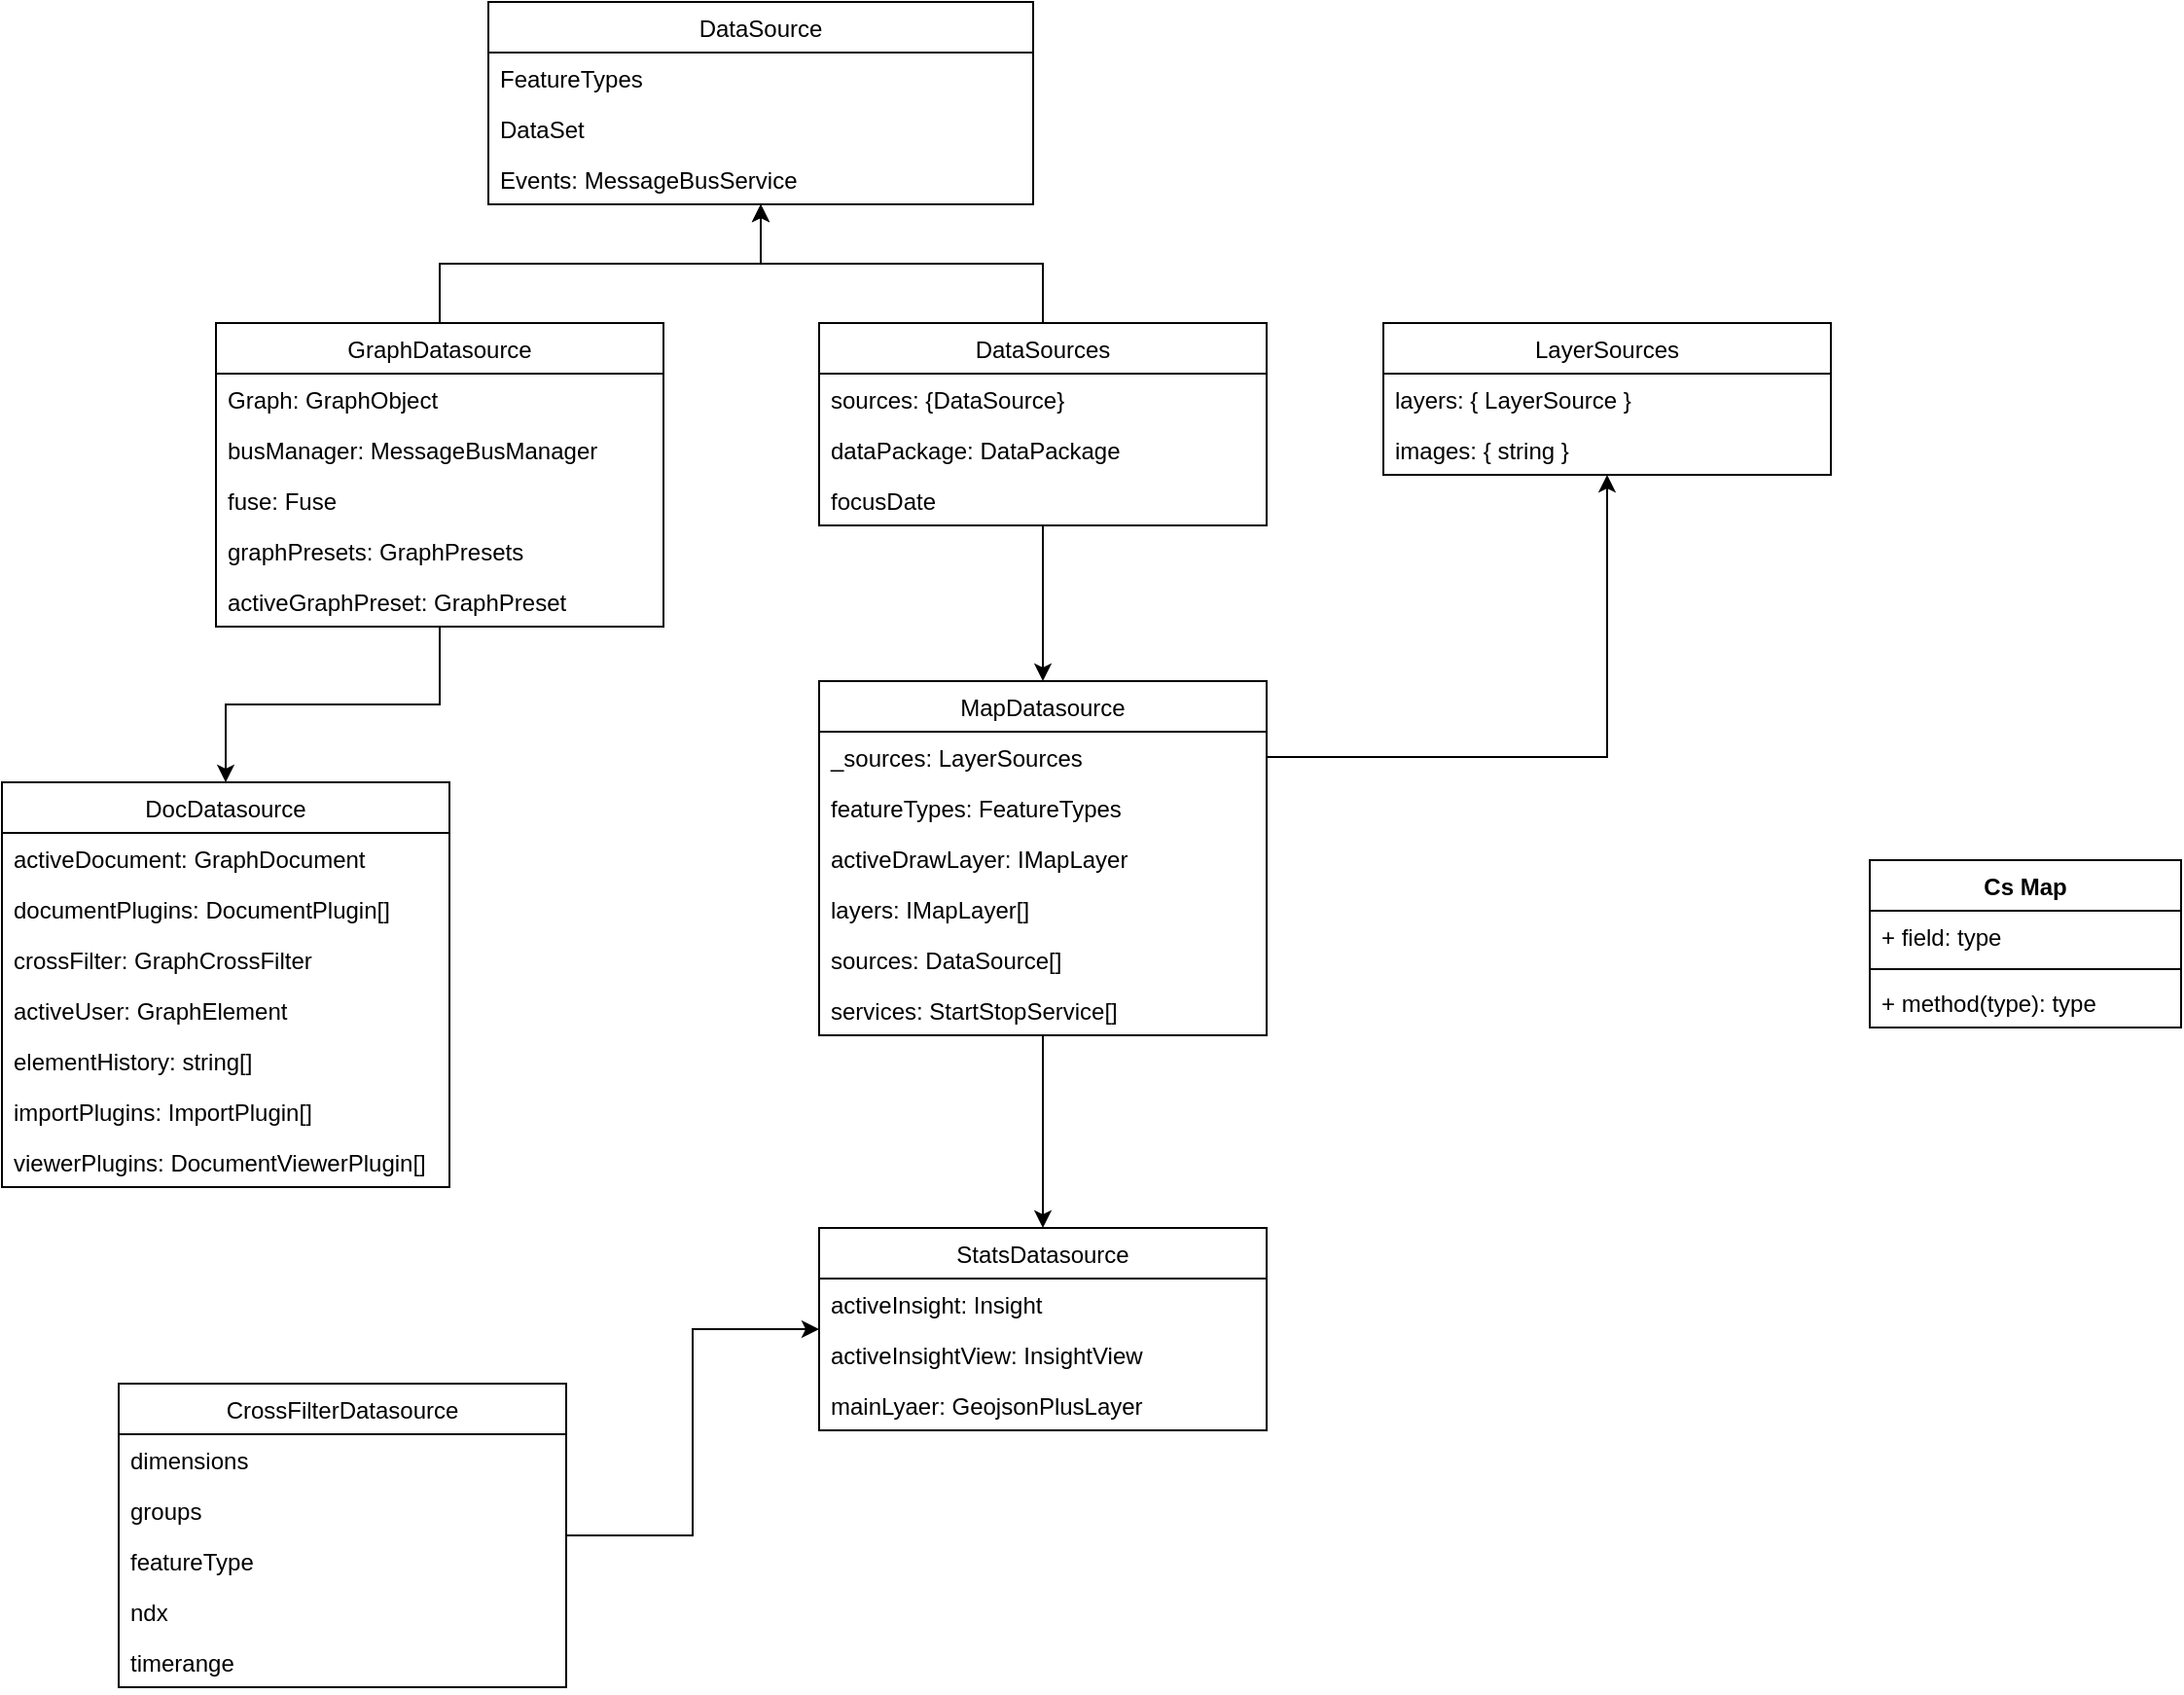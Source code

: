 <mxfile version="15.5.9" type="device" pages="2"><diagram id="rdl5K033_qojKi6jDnzF" name="DataSources"><mxGraphModel dx="1167" dy="1146" grid="1" gridSize="10" guides="1" tooltips="1" connect="1" arrows="1" fold="1" page="1" pageScale="1" pageWidth="1400" pageHeight="850" math="0" shadow="0"><root><mxCell id="0"/><mxCell id="1" parent="0"/><mxCell id="HrqR7UetyzQBTGGkluWT-3" value="DataSource" style="swimlane;fontStyle=0;childLayout=stackLayout;horizontal=1;startSize=26;fillColor=none;horizontalStack=0;resizeParent=1;resizeParentMax=0;resizeLast=0;collapsible=1;marginBottom=0;" parent="1" vertex="1"><mxGeometry x="300" y="260" width="280" height="104" as="geometry"/></mxCell><mxCell id="HrqR7UetyzQBTGGkluWT-4" value="FeatureTypes" style="text;strokeColor=none;fillColor=none;align=left;verticalAlign=top;spacingLeft=4;spacingRight=4;overflow=hidden;rotatable=0;points=[[0,0.5],[1,0.5]];portConstraint=eastwest;" parent="HrqR7UetyzQBTGGkluWT-3" vertex="1"><mxGeometry y="26" width="280" height="26" as="geometry"/></mxCell><mxCell id="HrqR7UetyzQBTGGkluWT-5" value="DataSet" style="text;strokeColor=none;fillColor=none;align=left;verticalAlign=top;spacingLeft=4;spacingRight=4;overflow=hidden;rotatable=0;points=[[0,0.5],[1,0.5]];portConstraint=eastwest;" parent="HrqR7UetyzQBTGGkluWT-3" vertex="1"><mxGeometry y="52" width="280" height="26" as="geometry"/></mxCell><mxCell id="HrqR7UetyzQBTGGkluWT-13" value="Events: MessageBusService" style="text;strokeColor=none;fillColor=none;align=left;verticalAlign=top;spacingLeft=4;spacingRight=4;overflow=hidden;rotatable=0;points=[[0,0.5],[1,0.5]];portConstraint=eastwest;" parent="HrqR7UetyzQBTGGkluWT-3" vertex="1"><mxGeometry y="78" width="280" height="26" as="geometry"/></mxCell><mxCell id="HrqR7UetyzQBTGGkluWT-12" style="edgeStyle=orthogonalEdgeStyle;rounded=0;orthogonalLoop=1;jettySize=auto;html=1;exitX=0.5;exitY=0;exitDx=0;exitDy=0;" parent="1" source="HrqR7UetyzQBTGGkluWT-7" target="HrqR7UetyzQBTGGkluWT-3" edge="1"><mxGeometry relative="1" as="geometry"/></mxCell><mxCell id="HrqR7UetyzQBTGGkluWT-24" value="" style="edgeStyle=orthogonalEdgeStyle;rounded=0;orthogonalLoop=1;jettySize=auto;html=1;" parent="1" source="HrqR7UetyzQBTGGkluWT-7" target="HrqR7UetyzQBTGGkluWT-18" edge="1"><mxGeometry relative="1" as="geometry"/></mxCell><mxCell id="HrqR7UetyzQBTGGkluWT-7" value="GraphDatasource" style="swimlane;fontStyle=0;childLayout=stackLayout;horizontal=1;startSize=26;fillColor=none;horizontalStack=0;resizeParent=1;resizeParentMax=0;resizeLast=0;collapsible=1;marginBottom=0;" parent="1" vertex="1"><mxGeometry x="160" y="425" width="230" height="156" as="geometry"/></mxCell><mxCell id="HrqR7UetyzQBTGGkluWT-8" value="Graph: GraphObject&#10;" style="text;strokeColor=none;fillColor=none;align=left;verticalAlign=top;spacingLeft=4;spacingRight=4;overflow=hidden;rotatable=0;points=[[0,0.5],[1,0.5]];portConstraint=eastwest;" parent="HrqR7UetyzQBTGGkluWT-7" vertex="1"><mxGeometry y="26" width="230" height="26" as="geometry"/></mxCell><mxCell id="HrqR7UetyzQBTGGkluWT-9" value="busManager: MessageBusManager" style="text;strokeColor=none;fillColor=none;align=left;verticalAlign=top;spacingLeft=4;spacingRight=4;overflow=hidden;rotatable=0;points=[[0,0.5],[1,0.5]];portConstraint=eastwest;" parent="HrqR7UetyzQBTGGkluWT-7" vertex="1"><mxGeometry y="52" width="230" height="26" as="geometry"/></mxCell><mxCell id="HrqR7UetyzQBTGGkluWT-10" value="fuse: Fuse" style="text;strokeColor=none;fillColor=none;align=left;verticalAlign=top;spacingLeft=4;spacingRight=4;overflow=hidden;rotatable=0;points=[[0,0.5],[1,0.5]];portConstraint=eastwest;" parent="HrqR7UetyzQBTGGkluWT-7" vertex="1"><mxGeometry y="78" width="230" height="26" as="geometry"/></mxCell><mxCell id="HrqR7UetyzQBTGGkluWT-16" value="graphPresets: GraphPresets" style="text;strokeColor=none;fillColor=none;align=left;verticalAlign=top;spacingLeft=4;spacingRight=4;overflow=hidden;rotatable=0;points=[[0,0.5],[1,0.5]];portConstraint=eastwest;" parent="HrqR7UetyzQBTGGkluWT-7" vertex="1"><mxGeometry y="104" width="230" height="26" as="geometry"/></mxCell><mxCell id="HrqR7UetyzQBTGGkluWT-17" value="activeGraphPreset: GraphPreset" style="text;strokeColor=none;fillColor=none;align=left;verticalAlign=top;spacingLeft=4;spacingRight=4;overflow=hidden;rotatable=0;points=[[0,0.5],[1,0.5]];portConstraint=eastwest;" parent="HrqR7UetyzQBTGGkluWT-7" vertex="1"><mxGeometry y="130" width="230" height="26" as="geometry"/></mxCell><mxCell id="HrqR7UetyzQBTGGkluWT-18" value="DocDatasource" style="swimlane;fontStyle=0;childLayout=stackLayout;horizontal=1;startSize=26;fillColor=none;horizontalStack=0;resizeParent=1;resizeParentMax=0;resizeLast=0;collapsible=1;marginBottom=0;" parent="1" vertex="1"><mxGeometry x="50" y="661" width="230" height="208" as="geometry"/></mxCell><mxCell id="HrqR7UetyzQBTGGkluWT-19" value="activeDocument: GraphDocument" style="text;strokeColor=none;fillColor=none;align=left;verticalAlign=top;spacingLeft=4;spacingRight=4;overflow=hidden;rotatable=0;points=[[0,0.5],[1,0.5]];portConstraint=eastwest;" parent="HrqR7UetyzQBTGGkluWT-18" vertex="1"><mxGeometry y="26" width="230" height="26" as="geometry"/></mxCell><mxCell id="HrqR7UetyzQBTGGkluWT-20" value="documentPlugins: DocumentPlugin[]" style="text;strokeColor=none;fillColor=none;align=left;verticalAlign=top;spacingLeft=4;spacingRight=4;overflow=hidden;rotatable=0;points=[[0,0.5],[1,0.5]];portConstraint=eastwest;" parent="HrqR7UetyzQBTGGkluWT-18" vertex="1"><mxGeometry y="52" width="230" height="26" as="geometry"/></mxCell><mxCell id="HrqR7UetyzQBTGGkluWT-21" value="crossFilter: GraphCrossFilter" style="text;strokeColor=none;fillColor=none;align=left;verticalAlign=top;spacingLeft=4;spacingRight=4;overflow=hidden;rotatable=0;points=[[0,0.5],[1,0.5]];portConstraint=eastwest;" parent="HrqR7UetyzQBTGGkluWT-18" vertex="1"><mxGeometry y="78" width="230" height="26" as="geometry"/></mxCell><mxCell id="HrqR7UetyzQBTGGkluWT-22" value="activeUser: GraphElement" style="text;strokeColor=none;fillColor=none;align=left;verticalAlign=top;spacingLeft=4;spacingRight=4;overflow=hidden;rotatable=0;points=[[0,0.5],[1,0.5]];portConstraint=eastwest;" parent="HrqR7UetyzQBTGGkluWT-18" vertex="1"><mxGeometry y="104" width="230" height="26" as="geometry"/></mxCell><mxCell id="HrqR7UetyzQBTGGkluWT-23" value="elementHistory: string[]" style="text;strokeColor=none;fillColor=none;align=left;verticalAlign=top;spacingLeft=4;spacingRight=4;overflow=hidden;rotatable=0;points=[[0,0.5],[1,0.5]];portConstraint=eastwest;" parent="HrqR7UetyzQBTGGkluWT-18" vertex="1"><mxGeometry y="130" width="230" height="26" as="geometry"/></mxCell><mxCell id="HrqR7UetyzQBTGGkluWT-25" value="importPlugins: ImportPlugin[]" style="text;strokeColor=none;fillColor=none;align=left;verticalAlign=top;spacingLeft=4;spacingRight=4;overflow=hidden;rotatable=0;points=[[0,0.5],[1,0.5]];portConstraint=eastwest;" parent="HrqR7UetyzQBTGGkluWT-18" vertex="1"><mxGeometry y="156" width="230" height="26" as="geometry"/></mxCell><mxCell id="HrqR7UetyzQBTGGkluWT-26" value="viewerPlugins: DocumentViewerPlugin[]" style="text;strokeColor=none;fillColor=none;align=left;verticalAlign=top;spacingLeft=4;spacingRight=4;overflow=hidden;rotatable=0;points=[[0,0.5],[1,0.5]];portConstraint=eastwest;" parent="HrqR7UetyzQBTGGkluWT-18" vertex="1"><mxGeometry y="182" width="230" height="26" as="geometry"/></mxCell><mxCell id="py6tG9JsNtULaUl-3Sti-1" style="edgeStyle=orthogonalEdgeStyle;rounded=0;orthogonalLoop=1;jettySize=auto;html=1;" parent="1" source="HrqR7UetyzQBTGGkluWT-27" target="HrqR7UetyzQBTGGkluWT-3" edge="1"><mxGeometry relative="1" as="geometry"/></mxCell><mxCell id="py6tG9JsNtULaUl-3Sti-6" value="" style="edgeStyle=orthogonalEdgeStyle;rounded=0;orthogonalLoop=1;jettySize=auto;html=1;" parent="1" source="HrqR7UetyzQBTGGkluWT-27" target="py6tG9JsNtULaUl-3Sti-2" edge="1"><mxGeometry relative="1" as="geometry"/></mxCell><mxCell id="HrqR7UetyzQBTGGkluWT-27" value="DataSources" style="swimlane;fontStyle=0;childLayout=stackLayout;horizontal=1;startSize=26;fillColor=none;horizontalStack=0;resizeParent=1;resizeParentMax=0;resizeLast=0;collapsible=1;marginBottom=0;" parent="1" vertex="1"><mxGeometry x="470" y="425" width="230" height="104" as="geometry"/></mxCell><mxCell id="HrqR7UetyzQBTGGkluWT-28" value="sources: {DataSource}    " style="text;strokeColor=none;fillColor=none;align=left;verticalAlign=top;spacingLeft=4;spacingRight=4;overflow=hidden;rotatable=0;points=[[0,0.5],[1,0.5]];portConstraint=eastwest;" parent="HrqR7UetyzQBTGGkluWT-27" vertex="1"><mxGeometry y="26" width="230" height="26" as="geometry"/></mxCell><mxCell id="HrqR7UetyzQBTGGkluWT-29" value="dataPackage: DataPackage" style="text;strokeColor=none;fillColor=none;align=left;verticalAlign=top;spacingLeft=4;spacingRight=4;overflow=hidden;rotatable=0;points=[[0,0.5],[1,0.5]];portConstraint=eastwest;" parent="HrqR7UetyzQBTGGkluWT-27" vertex="1"><mxGeometry y="52" width="230" height="26" as="geometry"/></mxCell><mxCell id="HrqR7UetyzQBTGGkluWT-30" value="focusDate" style="text;strokeColor=none;fillColor=none;align=left;verticalAlign=top;spacingLeft=4;spacingRight=4;overflow=hidden;rotatable=0;points=[[0,0.5],[1,0.5]];portConstraint=eastwest;" parent="HrqR7UetyzQBTGGkluWT-27" vertex="1"><mxGeometry y="78" width="230" height="26" as="geometry"/></mxCell><mxCell id="oLmE3C9aBSEch0zNMp8l-16" style="edgeStyle=orthogonalEdgeStyle;rounded=0;orthogonalLoop=1;jettySize=auto;html=1;entryX=0.5;entryY=0;entryDx=0;entryDy=0;" edge="1" parent="1" source="py6tG9JsNtULaUl-3Sti-2" target="oLmE3C9aBSEch0zNMp8l-8"><mxGeometry relative="1" as="geometry"/></mxCell><mxCell id="py6tG9JsNtULaUl-3Sti-2" value="MapDatasource" style="swimlane;fontStyle=0;childLayout=stackLayout;horizontal=1;startSize=26;fillColor=none;horizontalStack=0;resizeParent=1;resizeParentMax=0;resizeLast=0;collapsible=1;marginBottom=0;" parent="1" vertex="1"><mxGeometry x="470" y="609" width="230" height="182" as="geometry"/></mxCell><mxCell id="py6tG9JsNtULaUl-3Sti-3" value="_sources: LayerSources" style="text;strokeColor=none;fillColor=none;align=left;verticalAlign=top;spacingLeft=4;spacingRight=4;overflow=hidden;rotatable=0;points=[[0,0.5],[1,0.5]];portConstraint=eastwest;" parent="py6tG9JsNtULaUl-3Sti-2" vertex="1"><mxGeometry y="26" width="230" height="26" as="geometry"/></mxCell><mxCell id="py6tG9JsNtULaUl-3Sti-4" value="featureTypes: FeatureTypes" style="text;strokeColor=none;fillColor=none;align=left;verticalAlign=top;spacingLeft=4;spacingRight=4;overflow=hidden;rotatable=0;points=[[0,0.5],[1,0.5]];portConstraint=eastwest;" parent="py6tG9JsNtULaUl-3Sti-2" vertex="1"><mxGeometry y="52" width="230" height="26" as="geometry"/></mxCell><mxCell id="py6tG9JsNtULaUl-3Sti-5" value="activeDrawLayer: IMapLayer" style="text;strokeColor=none;fillColor=none;align=left;verticalAlign=top;spacingLeft=4;spacingRight=4;overflow=hidden;rotatable=0;points=[[0,0.5],[1,0.5]];portConstraint=eastwest;" parent="py6tG9JsNtULaUl-3Sti-2" vertex="1"><mxGeometry y="78" width="230" height="26" as="geometry"/></mxCell><mxCell id="py6tG9JsNtULaUl-3Sti-12" value="layers: IMapLayer[]" style="text;strokeColor=none;fillColor=none;align=left;verticalAlign=top;spacingLeft=4;spacingRight=4;overflow=hidden;rotatable=0;points=[[0,0.5],[1,0.5]];portConstraint=eastwest;" parent="py6tG9JsNtULaUl-3Sti-2" vertex="1"><mxGeometry y="104" width="230" height="26" as="geometry"/></mxCell><mxCell id="py6tG9JsNtULaUl-3Sti-13" value="sources: DataSource[]    " style="text;strokeColor=none;fillColor=none;align=left;verticalAlign=top;spacingLeft=4;spacingRight=4;overflow=hidden;rotatable=0;points=[[0,0.5],[1,0.5]];portConstraint=eastwest;" parent="py6tG9JsNtULaUl-3Sti-2" vertex="1"><mxGeometry y="130" width="230" height="26" as="geometry"/></mxCell><mxCell id="py6tG9JsNtULaUl-3Sti-20" value="services: StartStopService[]" style="text;strokeColor=none;fillColor=none;align=left;verticalAlign=top;spacingLeft=4;spacingRight=4;overflow=hidden;rotatable=0;points=[[0,0.5],[1,0.5]];portConstraint=eastwest;" parent="py6tG9JsNtULaUl-3Sti-2" vertex="1"><mxGeometry y="156" width="230" height="26" as="geometry"/></mxCell><mxCell id="py6tG9JsNtULaUl-3Sti-7" value="LayerSources" style="swimlane;fontStyle=0;childLayout=stackLayout;horizontal=1;startSize=26;fillColor=none;horizontalStack=0;resizeParent=1;resizeParentMax=0;resizeLast=0;collapsible=1;marginBottom=0;" parent="1" vertex="1"><mxGeometry x="760" y="425" width="230" height="78" as="geometry"/></mxCell><mxCell id="py6tG9JsNtULaUl-3Sti-8" value="layers: { LayerSource }" style="text;strokeColor=none;fillColor=none;align=left;verticalAlign=top;spacingLeft=4;spacingRight=4;overflow=hidden;rotatable=0;points=[[0,0.5],[1,0.5]];portConstraint=eastwest;" parent="py6tG9JsNtULaUl-3Sti-7" vertex="1"><mxGeometry y="26" width="230" height="26" as="geometry"/></mxCell><mxCell id="py6tG9JsNtULaUl-3Sti-10" value="images: { string }" style="text;strokeColor=none;fillColor=none;align=left;verticalAlign=top;spacingLeft=4;spacingRight=4;overflow=hidden;rotatable=0;points=[[0,0.5],[1,0.5]];portConstraint=eastwest;" parent="py6tG9JsNtULaUl-3Sti-7" vertex="1"><mxGeometry y="52" width="230" height="26" as="geometry"/></mxCell><mxCell id="py6tG9JsNtULaUl-3Sti-11" style="edgeStyle=orthogonalEdgeStyle;rounded=0;orthogonalLoop=1;jettySize=auto;html=1;" parent="1" source="py6tG9JsNtULaUl-3Sti-3" target="py6tG9JsNtULaUl-3Sti-7" edge="1"><mxGeometry relative="1" as="geometry"/></mxCell><mxCell id="py6tG9JsNtULaUl-3Sti-21" value="Cs Map" style="swimlane;fontStyle=1;align=center;verticalAlign=top;childLayout=stackLayout;horizontal=1;startSize=26;horizontalStack=0;resizeParent=1;resizeParentMax=0;resizeLast=0;collapsible=1;marginBottom=0;" parent="1" vertex="1"><mxGeometry x="1010" y="701" width="160" height="86" as="geometry"/></mxCell><mxCell id="py6tG9JsNtULaUl-3Sti-22" value="+ field: type" style="text;strokeColor=none;fillColor=none;align=left;verticalAlign=top;spacingLeft=4;spacingRight=4;overflow=hidden;rotatable=0;points=[[0,0.5],[1,0.5]];portConstraint=eastwest;" parent="py6tG9JsNtULaUl-3Sti-21" vertex="1"><mxGeometry y="26" width="160" height="26" as="geometry"/></mxCell><mxCell id="py6tG9JsNtULaUl-3Sti-23" value="" style="line;strokeWidth=1;fillColor=none;align=left;verticalAlign=middle;spacingTop=-1;spacingLeft=3;spacingRight=3;rotatable=0;labelPosition=right;points=[];portConstraint=eastwest;" parent="py6tG9JsNtULaUl-3Sti-21" vertex="1"><mxGeometry y="52" width="160" height="8" as="geometry"/></mxCell><mxCell id="py6tG9JsNtULaUl-3Sti-24" value="+ method(type): type" style="text;strokeColor=none;fillColor=none;align=left;verticalAlign=top;spacingLeft=4;spacingRight=4;overflow=hidden;rotatable=0;points=[[0,0.5],[1,0.5]];portConstraint=eastwest;" parent="py6tG9JsNtULaUl-3Sti-21" vertex="1"><mxGeometry y="60" width="160" height="26" as="geometry"/></mxCell><mxCell id="oLmE3C9aBSEch0zNMp8l-8" value="StatsDatasource" style="swimlane;fontStyle=0;childLayout=stackLayout;horizontal=1;startSize=26;fillColor=none;horizontalStack=0;resizeParent=1;resizeParentMax=0;resizeLast=0;collapsible=1;marginBottom=0;" vertex="1" parent="1"><mxGeometry x="470" y="890" width="230" height="104" as="geometry"/></mxCell><mxCell id="oLmE3C9aBSEch0zNMp8l-9" value="activeInsight: Insight" style="text;strokeColor=none;fillColor=none;align=left;verticalAlign=top;spacingLeft=4;spacingRight=4;overflow=hidden;rotatable=0;points=[[0,0.5],[1,0.5]];portConstraint=eastwest;" vertex="1" parent="oLmE3C9aBSEch0zNMp8l-8"><mxGeometry y="26" width="230" height="26" as="geometry"/></mxCell><mxCell id="oLmE3C9aBSEch0zNMp8l-10" value="activeInsightView: InsightView" style="text;strokeColor=none;fillColor=none;align=left;verticalAlign=top;spacingLeft=4;spacingRight=4;overflow=hidden;rotatable=0;points=[[0,0.5],[1,0.5]];portConstraint=eastwest;" vertex="1" parent="oLmE3C9aBSEch0zNMp8l-8"><mxGeometry y="52" width="230" height="26" as="geometry"/></mxCell><mxCell id="oLmE3C9aBSEch0zNMp8l-11" value="mainLyaer: GeojsonPlusLayer" style="text;strokeColor=none;fillColor=none;align=left;verticalAlign=top;spacingLeft=4;spacingRight=4;overflow=hidden;rotatable=0;points=[[0,0.5],[1,0.5]];portConstraint=eastwest;" vertex="1" parent="oLmE3C9aBSEch0zNMp8l-8"><mxGeometry y="78" width="230" height="26" as="geometry"/></mxCell><mxCell id="9ZBO2WRy2NRTB57Mz5ml-5" style="edgeStyle=orthogonalEdgeStyle;rounded=0;orthogonalLoop=1;jettySize=auto;html=1;" edge="1" parent="1" source="9ZBO2WRy2NRTB57Mz5ml-1" target="oLmE3C9aBSEch0zNMp8l-8"><mxGeometry relative="1" as="geometry"/></mxCell><mxCell id="9ZBO2WRy2NRTB57Mz5ml-1" value="CrossFilterDatasource" style="swimlane;fontStyle=0;childLayout=stackLayout;horizontal=1;startSize=26;fillColor=none;horizontalStack=0;resizeParent=1;resizeParentMax=0;resizeLast=0;collapsible=1;marginBottom=0;" vertex="1" parent="1"><mxGeometry x="110" y="970" width="230" height="156" as="geometry"/></mxCell><mxCell id="9ZBO2WRy2NRTB57Mz5ml-2" value="dimensions" style="text;strokeColor=none;fillColor=none;align=left;verticalAlign=top;spacingLeft=4;spacingRight=4;overflow=hidden;rotatable=0;points=[[0,0.5],[1,0.5]];portConstraint=eastwest;" vertex="1" parent="9ZBO2WRy2NRTB57Mz5ml-1"><mxGeometry y="26" width="230" height="26" as="geometry"/></mxCell><mxCell id="9ZBO2WRy2NRTB57Mz5ml-3" value="groups" style="text;strokeColor=none;fillColor=none;align=left;verticalAlign=top;spacingLeft=4;spacingRight=4;overflow=hidden;rotatable=0;points=[[0,0.5],[1,0.5]];portConstraint=eastwest;" vertex="1" parent="9ZBO2WRy2NRTB57Mz5ml-1"><mxGeometry y="52" width="230" height="26" as="geometry"/></mxCell><mxCell id="9ZBO2WRy2NRTB57Mz5ml-4" value="featureType" style="text;strokeColor=none;fillColor=none;align=left;verticalAlign=top;spacingLeft=4;spacingRight=4;overflow=hidden;rotatable=0;points=[[0,0.5],[1,0.5]];portConstraint=eastwest;" vertex="1" parent="9ZBO2WRy2NRTB57Mz5ml-1"><mxGeometry y="78" width="230" height="26" as="geometry"/></mxCell><mxCell id="9ZBO2WRy2NRTB57Mz5ml-6" value="ndx" style="text;strokeColor=none;fillColor=none;align=left;verticalAlign=top;spacingLeft=4;spacingRight=4;overflow=hidden;rotatable=0;points=[[0,0.5],[1,0.5]];portConstraint=eastwest;" vertex="1" parent="9ZBO2WRy2NRTB57Mz5ml-1"><mxGeometry y="104" width="230" height="26" as="geometry"/></mxCell><mxCell id="9ZBO2WRy2NRTB57Mz5ml-8" value="timerange" style="text;strokeColor=none;fillColor=none;align=left;verticalAlign=top;spacingLeft=4;spacingRight=4;overflow=hidden;rotatable=0;points=[[0,0.5],[1,0.5]];portConstraint=eastwest;" vertex="1" parent="9ZBO2WRy2NRTB57Mz5ml-1"><mxGeometry y="130" width="230" height="26" as="geometry"/></mxCell></root></mxGraphModel></diagram><diagram id="MfVf_2pZ8ckpuhz0nja8" name="Managers"><mxGraphModel dx="817" dy="802" grid="1" gridSize="10" guides="1" tooltips="1" connect="1" arrows="1" fold="1" page="1" pageScale="1" pageWidth="1400" pageHeight="850" math="0" shadow="0"><root><mxCell id="jEWVRjbt1c6lqF7qvXhx-0"/><mxCell id="jEWVRjbt1c6lqF7qvXhx-1" parent="jEWVRjbt1c6lqF7qvXhx-0"/><mxCell id="ms6ht5ieCYWfIjFgKxGq-0" value="DashboardManager" style="swimlane;fontStyle=1;align=center;verticalAlign=middle;childLayout=stackLayout;horizontal=1;startSize=29;horizontalStack=0;resizeParent=1;resizeParentMax=0;resizeLast=0;collapsible=0;marginBottom=0;html=1;" vertex="1" parent="jEWVRjbt1c6lqF7qvXhx-1"><mxGeometry x="360" y="190" width="220" height="79" as="geometry"/></mxCell><mxCell id="ms6ht5ieCYWfIjFgKxGq-2" value="dashboard: IDashboard" style="text;html=1;strokeColor=none;fillColor=none;align=left;verticalAlign=middle;spacingLeft=4;spacingRight=4;overflow=hidden;rotatable=0;points=[[0,0.5],[1,0.5]];portConstraint=eastwest;" vertex="1" parent="ms6ht5ieCYWfIjFgKxGq-0"><mxGeometry y="29" width="220" height="25" as="geometry"/></mxCell><mxCell id="Hs5EYrDrGj9zGiA13VcY-0" value="busManager: MessageBusManager" style="text;html=1;strokeColor=none;fillColor=none;align=left;verticalAlign=middle;spacingLeft=4;spacingRight=4;overflow=hidden;rotatable=0;points=[[0,0.5],[1,0.5]];portConstraint=eastwest;" vertex="1" parent="ms6ht5ieCYWfIjFgKxGq-0"><mxGeometry y="54" width="220" height="25" as="geometry"/></mxCell><mxCell id="ms6ht5ieCYWfIjFgKxGq-9" style="edgeStyle=orthogonalEdgeStyle;rounded=0;orthogonalLoop=1;jettySize=auto;html=1;exitX=0.5;exitY=0;exitDx=0;exitDy=0;" edge="1" parent="jEWVRjbt1c6lqF7qvXhx-1" source="ms6ht5ieCYWfIjFgKxGq-3" target="ms6ht5ieCYWfIjFgKxGq-0"><mxGeometry relative="1" as="geometry"/></mxCell><mxCell id="ms6ht5ieCYWfIjFgKxGq-3" value="CrossDashboardManager" style="swimlane;fontStyle=1;align=center;verticalAlign=middle;childLayout=stackLayout;horizontal=1;startSize=29;horizontalStack=0;resizeParent=1;resizeParentMax=0;resizeLast=0;collapsible=0;marginBottom=0;html=1;" vertex="1" parent="jEWVRjbt1c6lqF7qvXhx-1"><mxGeometry x="230" y="410" width="270" height="104" as="geometry"/></mxCell><mxCell id="ms6ht5ieCYWfIjFgKxGq-4" value="source: CrossFilterDatasource" style="text;html=1;strokeColor=none;fillColor=none;align=left;verticalAlign=middle;spacingLeft=4;spacingRight=4;overflow=hidden;rotatable=0;points=[[0,0.5],[1,0.5]];portConstraint=eastwest;" vertex="1" parent="ms6ht5ieCYWfIjFgKxGq-3"><mxGeometry y="29" width="270" height="25" as="geometry"/></mxCell><mxCell id="ms6ht5ieCYWfIjFgKxGq-5" value="chartDashboard: IDashboard&lt;br&gt;" style="text;html=1;strokeColor=none;fillColor=none;align=left;verticalAlign=middle;spacingLeft=4;spacingRight=4;overflow=hidden;rotatable=0;points=[[0,0.5],[1,0.5]];portConstraint=eastwest;" vertex="1" parent="ms6ht5ieCYWfIjFgKxGq-3"><mxGeometry y="54" width="270" height="25" as="geometry"/></mxCell><mxCell id="ms6ht5ieCYWfIjFgKxGq-13" value="chartTypes: {ChartType}" style="text;html=1;strokeColor=none;fillColor=none;align=left;verticalAlign=middle;spacingLeft=4;spacingRight=4;overflow=hidden;rotatable=0;points=[[0,0.5],[1,0.5]];portConstraint=eastwest;" vertex="1" parent="ms6ht5ieCYWfIjFgKxGq-3"><mxGeometry y="79" width="270" height="25" as="geometry"/></mxCell><mxCell id="ms6ht5ieCYWfIjFgKxGq-10" style="edgeStyle=orthogonalEdgeStyle;rounded=0;orthogonalLoop=1;jettySize=auto;html=1;exitX=0.5;exitY=0;exitDx=0;exitDy=0;" edge="1" parent="jEWVRjbt1c6lqF7qvXhx-1" source="ms6ht5ieCYWfIjFgKxGq-6" target="ms6ht5ieCYWfIjFgKxGq-3"><mxGeometry relative="1" as="geometry"/></mxCell><mxCell id="ms6ht5ieCYWfIjFgKxGq-6" value="ActivityManager" style="swimlane;fontStyle=1;align=center;verticalAlign=middle;childLayout=stackLayout;horizontal=1;startSize=29;horizontalStack=0;resizeParent=1;resizeParentMax=0;resizeLast=0;collapsible=0;marginBottom=0;html=1;" vertex="1" parent="jEWVRjbt1c6lqF7qvXhx-1"><mxGeometry x="100" y="610" width="210" height="79" as="geometry"/></mxCell><mxCell id="ms6ht5ieCYWfIjFgKxGq-8" value="mapSource: CrossFilterDatasource&lt;br&gt;" style="text;html=1;strokeColor=none;fillColor=none;align=left;verticalAlign=middle;spacingLeft=4;spacingRight=4;overflow=hidden;rotatable=0;points=[[0,0.5],[1,0.5]];portConstraint=eastwest;" vertex="1" parent="ms6ht5ieCYWfIjFgKxGq-6"><mxGeometry y="29" width="210" height="25" as="geometry"/></mxCell><mxCell id="ms6ht5ieCYWfIjFgKxGq-16" value="options: CrossDashboardOptions&lt;br&gt;" style="text;html=1;strokeColor=none;fillColor=none;align=left;verticalAlign=middle;spacingLeft=4;spacingRight=4;overflow=hidden;rotatable=0;points=[[0,0.5],[1,0.5]];portConstraint=eastwest;" vertex="1" parent="ms6ht5ieCYWfIjFgKxGq-6"><mxGeometry y="54" width="210" height="25" as="geometry"/></mxCell></root></mxGraphModel></diagram></mxfile>
